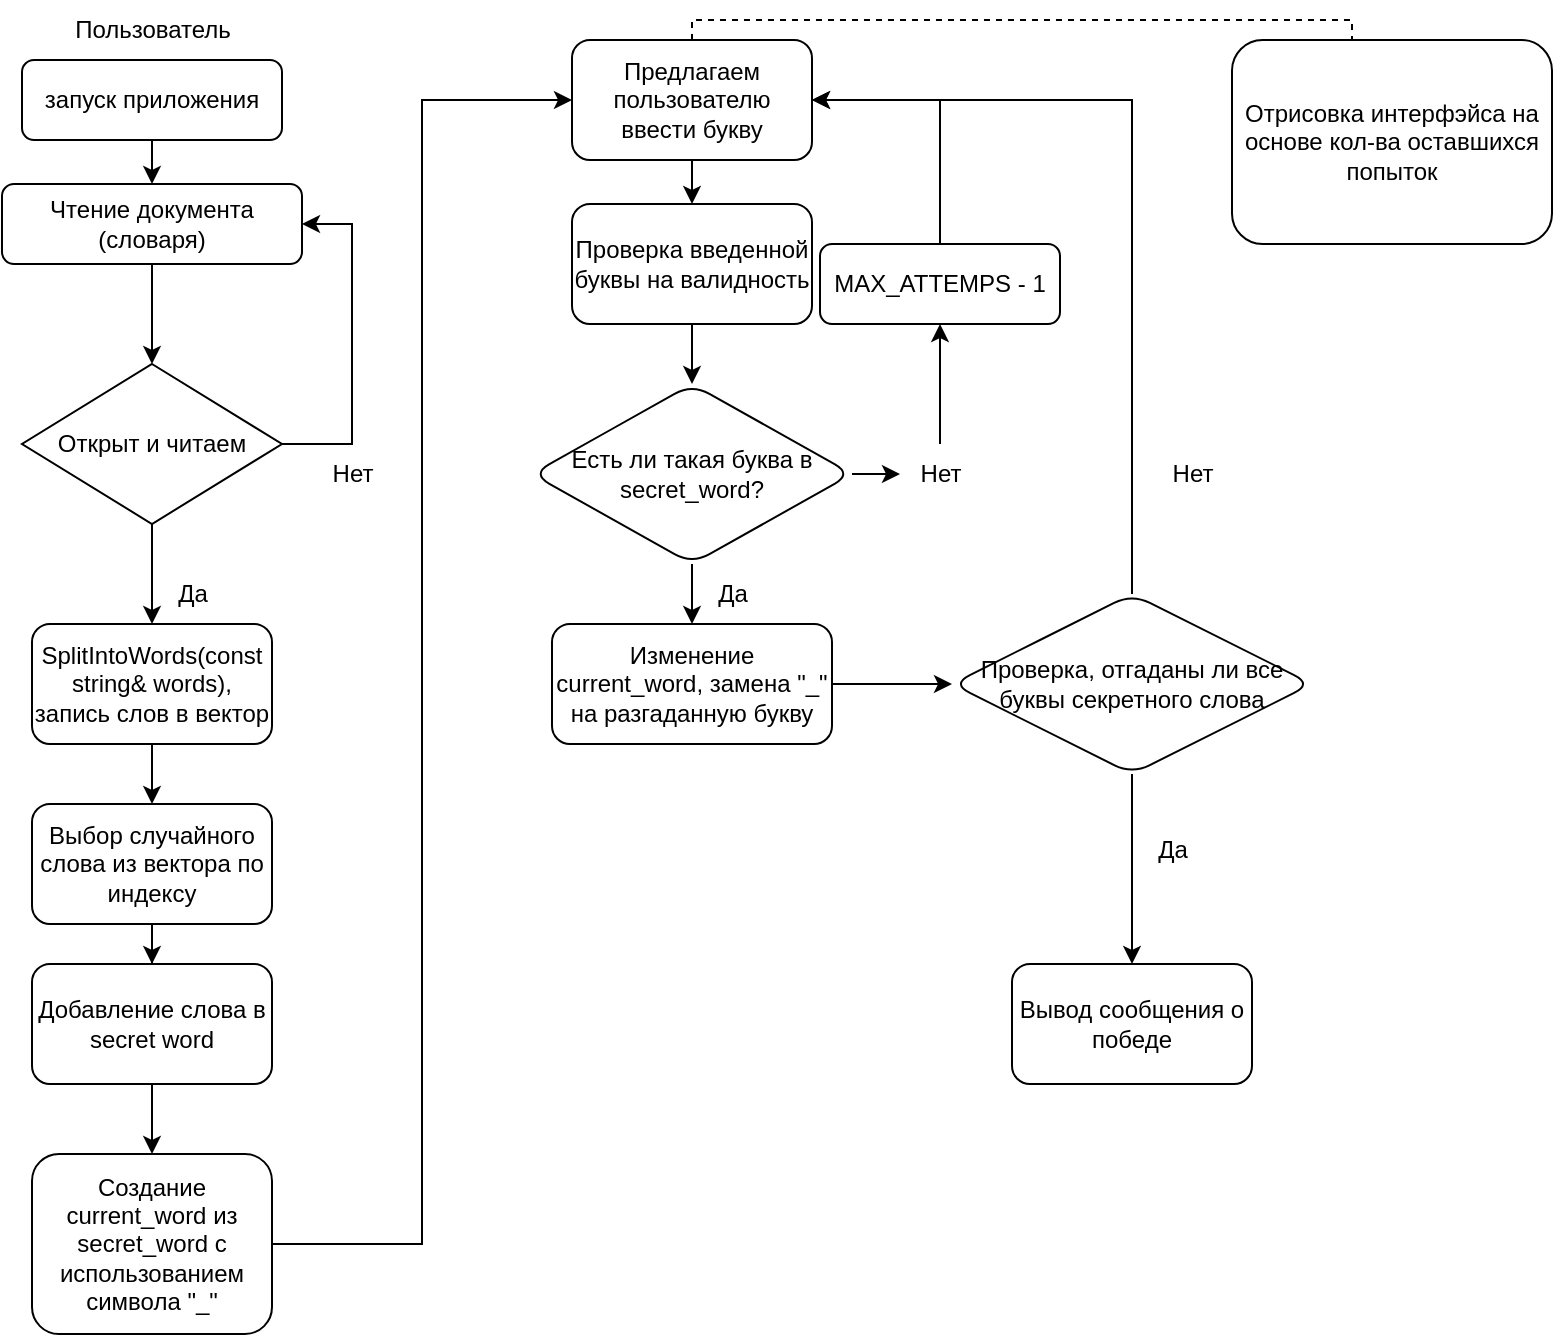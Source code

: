 <mxfile version="24.7.5">
  <diagram name="Page-1" id="ovgVRxOwjh_6M58mtc89">
    <mxGraphModel dx="954" dy="727" grid="1" gridSize="10" guides="1" tooltips="1" connect="1" arrows="1" fold="1" page="1" pageScale="1" pageWidth="827" pageHeight="1169" math="0" shadow="0">
      <root>
        <mxCell id="0" />
        <mxCell id="1" parent="0" />
        <mxCell id="1tTKvkxvreCpFepQghNy-6" value="" style="edgeStyle=orthogonalEdgeStyle;rounded=0;orthogonalLoop=1;jettySize=auto;html=1;" edge="1" parent="1" source="1tTKvkxvreCpFepQghNy-2" target="1tTKvkxvreCpFepQghNy-5">
          <mxGeometry relative="1" as="geometry" />
        </mxCell>
        <mxCell id="1tTKvkxvreCpFepQghNy-2" value="запуск приложения" style="rounded=1;whiteSpace=wrap;html=1;" vertex="1" parent="1">
          <mxGeometry x="15" y="38" width="130" height="40" as="geometry" />
        </mxCell>
        <mxCell id="1tTKvkxvreCpFepQghNy-3" value="Пользователь" style="text;html=1;align=center;verticalAlign=middle;resizable=0;points=[];autosize=1;strokeColor=none;fillColor=none;" vertex="1" parent="1">
          <mxGeometry x="30" y="8" width="100" height="30" as="geometry" />
        </mxCell>
        <mxCell id="1tTKvkxvreCpFepQghNy-21" value="" style="edgeStyle=orthogonalEdgeStyle;rounded=0;orthogonalLoop=1;jettySize=auto;html=1;" edge="1" parent="1" source="1tTKvkxvreCpFepQghNy-5" target="1tTKvkxvreCpFepQghNy-18">
          <mxGeometry relative="1" as="geometry" />
        </mxCell>
        <mxCell id="1tTKvkxvreCpFepQghNy-5" value="Чтение документа (словаря)" style="rounded=1;whiteSpace=wrap;html=1;" vertex="1" parent="1">
          <mxGeometry x="5" y="100" width="150" height="40" as="geometry" />
        </mxCell>
        <mxCell id="1tTKvkxvreCpFepQghNy-10" value="" style="edgeStyle=orthogonalEdgeStyle;rounded=0;orthogonalLoop=1;jettySize=auto;html=1;" edge="1" parent="1" source="1tTKvkxvreCpFepQghNy-7" target="1tTKvkxvreCpFepQghNy-9">
          <mxGeometry relative="1" as="geometry" />
        </mxCell>
        <mxCell id="1tTKvkxvreCpFepQghNy-7" value="SplitIntoWords(const string&amp;amp; words), запись слов в вектор" style="whiteSpace=wrap;html=1;rounded=1;" vertex="1" parent="1">
          <mxGeometry x="20" y="320" width="120" height="60" as="geometry" />
        </mxCell>
        <mxCell id="1tTKvkxvreCpFepQghNy-12" value="" style="edgeStyle=orthogonalEdgeStyle;rounded=0;orthogonalLoop=1;jettySize=auto;html=1;" edge="1" parent="1" source="1tTKvkxvreCpFepQghNy-9" target="1tTKvkxvreCpFepQghNy-11">
          <mxGeometry relative="1" as="geometry" />
        </mxCell>
        <mxCell id="1tTKvkxvreCpFepQghNy-9" value="Выбор случайного слова из вектора по индексу" style="whiteSpace=wrap;html=1;rounded=1;" vertex="1" parent="1">
          <mxGeometry x="20" y="410" width="120" height="60" as="geometry" />
        </mxCell>
        <mxCell id="1tTKvkxvreCpFepQghNy-29" value="" style="edgeStyle=orthogonalEdgeStyle;rounded=0;orthogonalLoop=1;jettySize=auto;html=1;" edge="1" parent="1" source="1tTKvkxvreCpFepQghNy-11" target="1tTKvkxvreCpFepQghNy-28">
          <mxGeometry relative="1" as="geometry" />
        </mxCell>
        <mxCell id="1tTKvkxvreCpFepQghNy-11" value="Добавление слова в secret word" style="whiteSpace=wrap;html=1;rounded=1;" vertex="1" parent="1">
          <mxGeometry x="20" y="490" width="120" height="60" as="geometry" />
        </mxCell>
        <mxCell id="1tTKvkxvreCpFepQghNy-31" style="edgeStyle=orthogonalEdgeStyle;rounded=0;orthogonalLoop=1;jettySize=auto;html=1;exitX=0.5;exitY=1;exitDx=0;exitDy=0;" edge="1" parent="1" source="1tTKvkxvreCpFepQghNy-14" target="1tTKvkxvreCpFepQghNy-25">
          <mxGeometry relative="1" as="geometry" />
        </mxCell>
        <mxCell id="1tTKvkxvreCpFepQghNy-14" value="Предлагаем пользователю ввести букву" style="whiteSpace=wrap;html=1;rounded=1;" vertex="1" parent="1">
          <mxGeometry x="290" y="28" width="120" height="60" as="geometry" />
        </mxCell>
        <mxCell id="1tTKvkxvreCpFepQghNy-19" value="" style="edgeStyle=orthogonalEdgeStyle;rounded=0;orthogonalLoop=1;jettySize=auto;html=1;" edge="1" parent="1" source="1tTKvkxvreCpFepQghNy-18" target="1tTKvkxvreCpFepQghNy-7">
          <mxGeometry relative="1" as="geometry" />
        </mxCell>
        <mxCell id="1tTKvkxvreCpFepQghNy-22" style="edgeStyle=orthogonalEdgeStyle;rounded=0;orthogonalLoop=1;jettySize=auto;html=1;exitX=1;exitY=0.5;exitDx=0;exitDy=0;entryX=1;entryY=0.5;entryDx=0;entryDy=0;" edge="1" parent="1" source="1tTKvkxvreCpFepQghNy-18" target="1tTKvkxvreCpFepQghNy-5">
          <mxGeometry relative="1" as="geometry">
            <Array as="points">
              <mxPoint x="180" y="230" />
              <mxPoint x="180" y="120" />
            </Array>
          </mxGeometry>
        </mxCell>
        <mxCell id="1tTKvkxvreCpFepQghNy-18" value="Открыт и читаем" style="rhombus;whiteSpace=wrap;html=1;" vertex="1" parent="1">
          <mxGeometry x="15" y="190" width="130" height="80" as="geometry" />
        </mxCell>
        <mxCell id="1tTKvkxvreCpFepQghNy-23" value="Нет" style="text;html=1;align=center;verticalAlign=middle;resizable=0;points=[];autosize=1;strokeColor=none;fillColor=none;" vertex="1" parent="1">
          <mxGeometry x="160" y="230" width="40" height="30" as="geometry" />
        </mxCell>
        <mxCell id="1tTKvkxvreCpFepQghNy-24" value="Да" style="text;html=1;align=center;verticalAlign=middle;resizable=0;points=[];autosize=1;strokeColor=none;fillColor=none;" vertex="1" parent="1">
          <mxGeometry x="80" y="290" width="40" height="30" as="geometry" />
        </mxCell>
        <mxCell id="1tTKvkxvreCpFepQghNy-33" value="" style="edgeStyle=orthogonalEdgeStyle;rounded=0;orthogonalLoop=1;jettySize=auto;html=1;" edge="1" parent="1" source="1tTKvkxvreCpFepQghNy-25" target="1tTKvkxvreCpFepQghNy-32">
          <mxGeometry relative="1" as="geometry" />
        </mxCell>
        <mxCell id="1tTKvkxvreCpFepQghNy-25" value="Проверка введенной буквы на валидность" style="whiteSpace=wrap;html=1;rounded=1;" vertex="1" parent="1">
          <mxGeometry x="290" y="110" width="120" height="60" as="geometry" />
        </mxCell>
        <mxCell id="1tTKvkxvreCpFepQghNy-30" style="edgeStyle=orthogonalEdgeStyle;rounded=0;orthogonalLoop=1;jettySize=auto;html=1;exitX=1;exitY=0.5;exitDx=0;exitDy=0;entryX=0;entryY=0.5;entryDx=0;entryDy=0;" edge="1" parent="1" source="1tTKvkxvreCpFepQghNy-28" target="1tTKvkxvreCpFepQghNy-14">
          <mxGeometry relative="1" as="geometry" />
        </mxCell>
        <mxCell id="1tTKvkxvreCpFepQghNy-28" value="Создание current_word из secret_word с использованием символа &quot;_&quot;" style="whiteSpace=wrap;html=1;rounded=1;" vertex="1" parent="1">
          <mxGeometry x="20" y="585" width="120" height="90" as="geometry" />
        </mxCell>
        <mxCell id="1tTKvkxvreCpFepQghNy-35" value="" style="edgeStyle=orthogonalEdgeStyle;rounded=0;orthogonalLoop=1;jettySize=auto;html=1;" edge="1" parent="1" source="1tTKvkxvreCpFepQghNy-32" target="1tTKvkxvreCpFepQghNy-34">
          <mxGeometry relative="1" as="geometry" />
        </mxCell>
        <mxCell id="1tTKvkxvreCpFepQghNy-44" value="" style="edgeStyle=orthogonalEdgeStyle;rounded=0;orthogonalLoop=1;jettySize=auto;html=1;" edge="1" parent="1" source="1tTKvkxvreCpFepQghNy-32" target="1tTKvkxvreCpFepQghNy-38">
          <mxGeometry relative="1" as="geometry" />
        </mxCell>
        <mxCell id="1tTKvkxvreCpFepQghNy-32" value="Есть ли такая буква в secret_word?" style="rhombus;whiteSpace=wrap;html=1;rounded=1;" vertex="1" parent="1">
          <mxGeometry x="270" y="200" width="160" height="90" as="geometry" />
        </mxCell>
        <mxCell id="1tTKvkxvreCpFepQghNy-52" value="" style="edgeStyle=orthogonalEdgeStyle;rounded=0;orthogonalLoop=1;jettySize=auto;html=1;" edge="1" parent="1" source="1tTKvkxvreCpFepQghNy-34" target="1tTKvkxvreCpFepQghNy-51">
          <mxGeometry relative="1" as="geometry" />
        </mxCell>
        <mxCell id="1tTKvkxvreCpFepQghNy-34" value="Изменение current_word, замена &quot;_&quot; на разгаданную букву" style="whiteSpace=wrap;html=1;rounded=1;" vertex="1" parent="1">
          <mxGeometry x="280" y="320" width="140" height="60" as="geometry" />
        </mxCell>
        <mxCell id="1tTKvkxvreCpFepQghNy-36" value="Да" style="text;html=1;align=center;verticalAlign=middle;resizable=0;points=[];autosize=1;strokeColor=none;fillColor=none;" vertex="1" parent="1">
          <mxGeometry x="350" y="290" width="40" height="30" as="geometry" />
        </mxCell>
        <mxCell id="1tTKvkxvreCpFepQghNy-46" value="" style="edgeStyle=orthogonalEdgeStyle;rounded=0;orthogonalLoop=1;jettySize=auto;html=1;" edge="1" parent="1" source="1tTKvkxvreCpFepQghNy-38" target="1tTKvkxvreCpFepQghNy-45">
          <mxGeometry relative="1" as="geometry" />
        </mxCell>
        <mxCell id="1tTKvkxvreCpFepQghNy-38" value="Нет" style="text;html=1;align=center;verticalAlign=middle;resizable=0;points=[];autosize=1;strokeColor=none;fillColor=none;" vertex="1" parent="1">
          <mxGeometry x="454" y="230" width="40" height="30" as="geometry" />
        </mxCell>
        <mxCell id="1tTKvkxvreCpFepQghNy-42" value="" style="endArrow=none;dashed=1;html=1;rounded=0;exitX=0.5;exitY=0;exitDx=0;exitDy=0;edgeStyle=orthogonalEdgeStyle;entryX=0.5;entryY=0;entryDx=0;entryDy=0;" edge="1" parent="1" source="1tTKvkxvreCpFepQghNy-14" target="1tTKvkxvreCpFepQghNy-43">
          <mxGeometry width="50" height="50" relative="1" as="geometry">
            <mxPoint x="350" y="8" as="sourcePoint" />
            <mxPoint x="680" y="40" as="targetPoint" />
            <Array as="points">
              <mxPoint x="350" y="18" />
              <mxPoint x="680" y="18" />
            </Array>
          </mxGeometry>
        </mxCell>
        <mxCell id="1tTKvkxvreCpFepQghNy-43" value="Отрисовка интерфэйса на основе кол-ва оставшихся попыток" style="rounded=1;whiteSpace=wrap;html=1;" vertex="1" parent="1">
          <mxGeometry x="620" y="28" width="160" height="102" as="geometry" />
        </mxCell>
        <mxCell id="1tTKvkxvreCpFepQghNy-47" style="edgeStyle=orthogonalEdgeStyle;rounded=0;orthogonalLoop=1;jettySize=auto;html=1;exitX=0.5;exitY=0;exitDx=0;exitDy=0;entryX=1;entryY=0.5;entryDx=0;entryDy=0;" edge="1" parent="1" source="1tTKvkxvreCpFepQghNy-45" target="1tTKvkxvreCpFepQghNy-14">
          <mxGeometry relative="1" as="geometry" />
        </mxCell>
        <mxCell id="1tTKvkxvreCpFepQghNy-45" value="MAX_ATTEMPS - 1" style="rounded=1;whiteSpace=wrap;html=1;" vertex="1" parent="1">
          <mxGeometry x="414" y="130" width="120" height="40" as="geometry" />
        </mxCell>
        <mxCell id="1tTKvkxvreCpFepQghNy-54" value="" style="edgeStyle=orthogonalEdgeStyle;rounded=0;orthogonalLoop=1;jettySize=auto;html=1;" edge="1" parent="1" source="1tTKvkxvreCpFepQghNy-51" target="1tTKvkxvreCpFepQghNy-53">
          <mxGeometry relative="1" as="geometry" />
        </mxCell>
        <mxCell id="1tTKvkxvreCpFepQghNy-56" style="edgeStyle=orthogonalEdgeStyle;rounded=0;orthogonalLoop=1;jettySize=auto;html=1;exitX=0.5;exitY=0;exitDx=0;exitDy=0;entryX=1;entryY=0.5;entryDx=0;entryDy=0;" edge="1" parent="1" source="1tTKvkxvreCpFepQghNy-51" target="1tTKvkxvreCpFepQghNy-14">
          <mxGeometry relative="1" as="geometry" />
        </mxCell>
        <mxCell id="1tTKvkxvreCpFepQghNy-51" value="Проверка, отгаданы ли все буквы секретного слова" style="rhombus;whiteSpace=wrap;html=1;rounded=1;" vertex="1" parent="1">
          <mxGeometry x="480" y="305" width="180" height="90" as="geometry" />
        </mxCell>
        <mxCell id="1tTKvkxvreCpFepQghNy-53" value="Вывод сообщения о победе" style="whiteSpace=wrap;html=1;rounded=1;" vertex="1" parent="1">
          <mxGeometry x="510" y="490" width="120" height="60" as="geometry" />
        </mxCell>
        <mxCell id="1tTKvkxvreCpFepQghNy-55" value="Да" style="text;html=1;align=center;verticalAlign=middle;resizable=0;points=[];autosize=1;strokeColor=none;fillColor=none;" vertex="1" parent="1">
          <mxGeometry x="570" y="418" width="40" height="30" as="geometry" />
        </mxCell>
        <mxCell id="1tTKvkxvreCpFepQghNy-57" value="Нет" style="text;html=1;align=center;verticalAlign=middle;resizable=0;points=[];autosize=1;strokeColor=none;fillColor=none;" vertex="1" parent="1">
          <mxGeometry x="580" y="230" width="40" height="30" as="geometry" />
        </mxCell>
      </root>
    </mxGraphModel>
  </diagram>
</mxfile>
